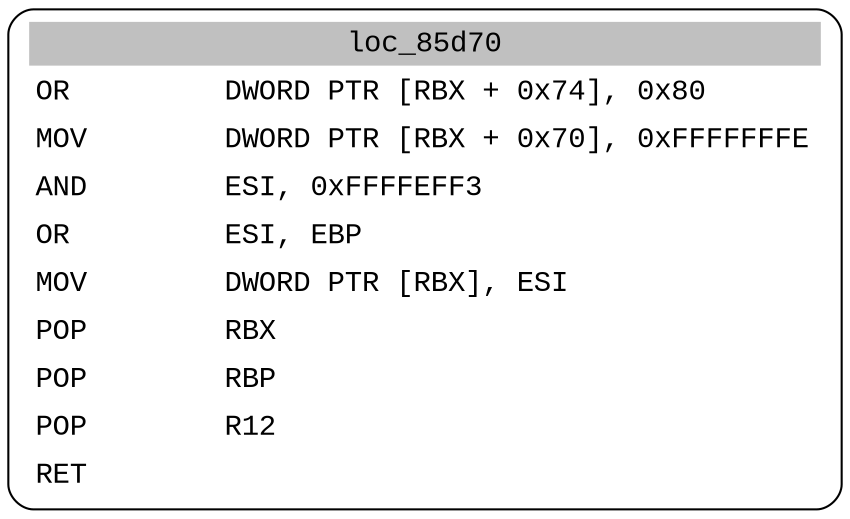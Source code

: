 digraph asm_graph {
1941 [
shape="Mrecord" fontname="Courier New"label =<<table border="0" cellborder="0" cellpadding="3"><tr><td align="center" colspan="2" bgcolor="grey">loc_85d70</td></tr><tr><td align="left">OR         DWORD PTR [RBX + 0x74], 0x80</td></tr><tr><td align="left">MOV        DWORD PTR [RBX + 0x70], 0xFFFFFFFE</td></tr><tr><td align="left">AND        ESI, 0xFFFFEFF3</td></tr><tr><td align="left">OR         ESI, EBP</td></tr><tr><td align="left">MOV        DWORD PTR [RBX], ESI</td></tr><tr><td align="left">POP        RBX</td></tr><tr><td align="left">POP        RBP</td></tr><tr><td align="left">POP        R12</td></tr><tr><td align="left">RET        </td></tr></table>> ];
}